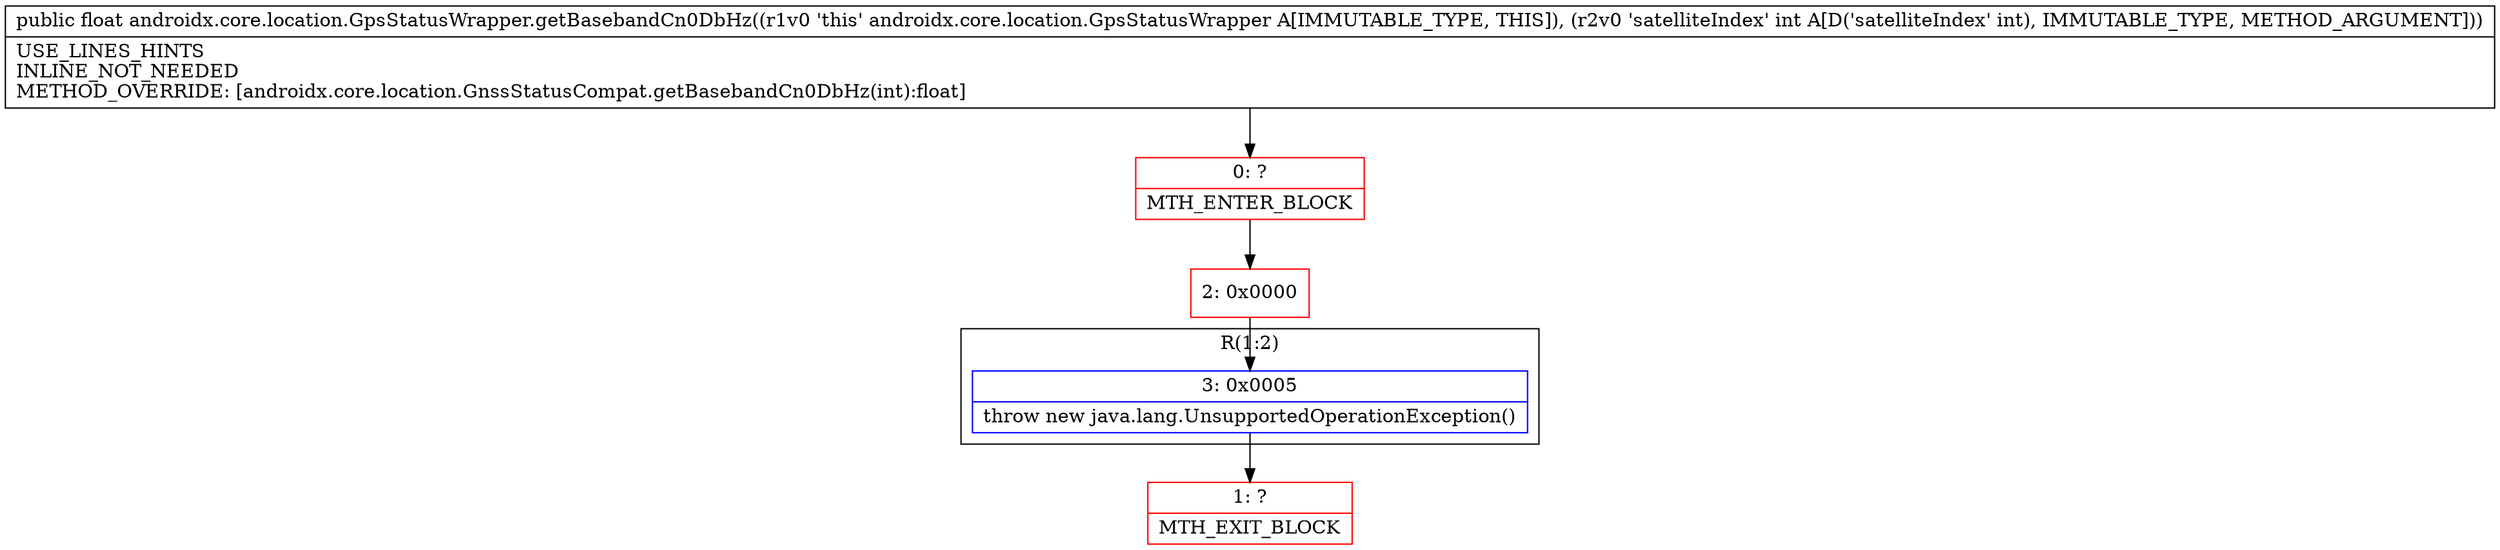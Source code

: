 digraph "CFG forandroidx.core.location.GpsStatusWrapper.getBasebandCn0DbHz(I)F" {
subgraph cluster_Region_179428524 {
label = "R(1:2)";
node [shape=record,color=blue];
Node_3 [shape=record,label="{3\:\ 0x0005|throw new java.lang.UnsupportedOperationException()\l}"];
}
Node_0 [shape=record,color=red,label="{0\:\ ?|MTH_ENTER_BLOCK\l}"];
Node_2 [shape=record,color=red,label="{2\:\ 0x0000}"];
Node_1 [shape=record,color=red,label="{1\:\ ?|MTH_EXIT_BLOCK\l}"];
MethodNode[shape=record,label="{public float androidx.core.location.GpsStatusWrapper.getBasebandCn0DbHz((r1v0 'this' androidx.core.location.GpsStatusWrapper A[IMMUTABLE_TYPE, THIS]), (r2v0 'satelliteIndex' int A[D('satelliteIndex' int), IMMUTABLE_TYPE, METHOD_ARGUMENT]))  | USE_LINES_HINTS\lINLINE_NOT_NEEDED\lMETHOD_OVERRIDE: [androidx.core.location.GnssStatusCompat.getBasebandCn0DbHz(int):float]\l}"];
MethodNode -> Node_0;Node_3 -> Node_1;
Node_0 -> Node_2;
Node_2 -> Node_3;
}

